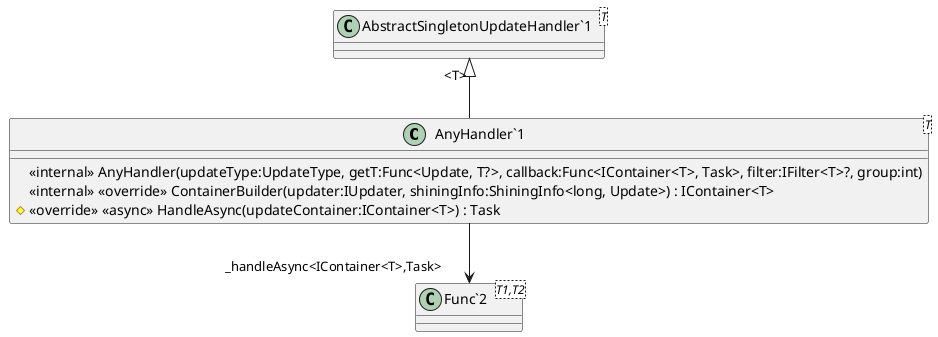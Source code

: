 @startuml
class "AnyHandler`1"<T> {
    <<internal>> AnyHandler(updateType:UpdateType, getT:Func<Update, T?>, callback:Func<IContainer<T>, Task>, filter:IFilter<T>?, group:int)
    <<internal>> <<override>> ContainerBuilder(updater:IUpdater, shiningInfo:ShiningInfo<long, Update>) : IContainer<T>
    # <<override>> <<async>> HandleAsync(updateContainer:IContainer<T>) : Task
}
class "AbstractSingletonUpdateHandler`1"<T> {
}
class "Func`2"<T1,T2> {
}
"AbstractSingletonUpdateHandler`1" "<T>" <|-- "AnyHandler`1"
"AnyHandler`1" --> "_handleAsync<IContainer<T>,Task>" "Func`2"
@enduml
